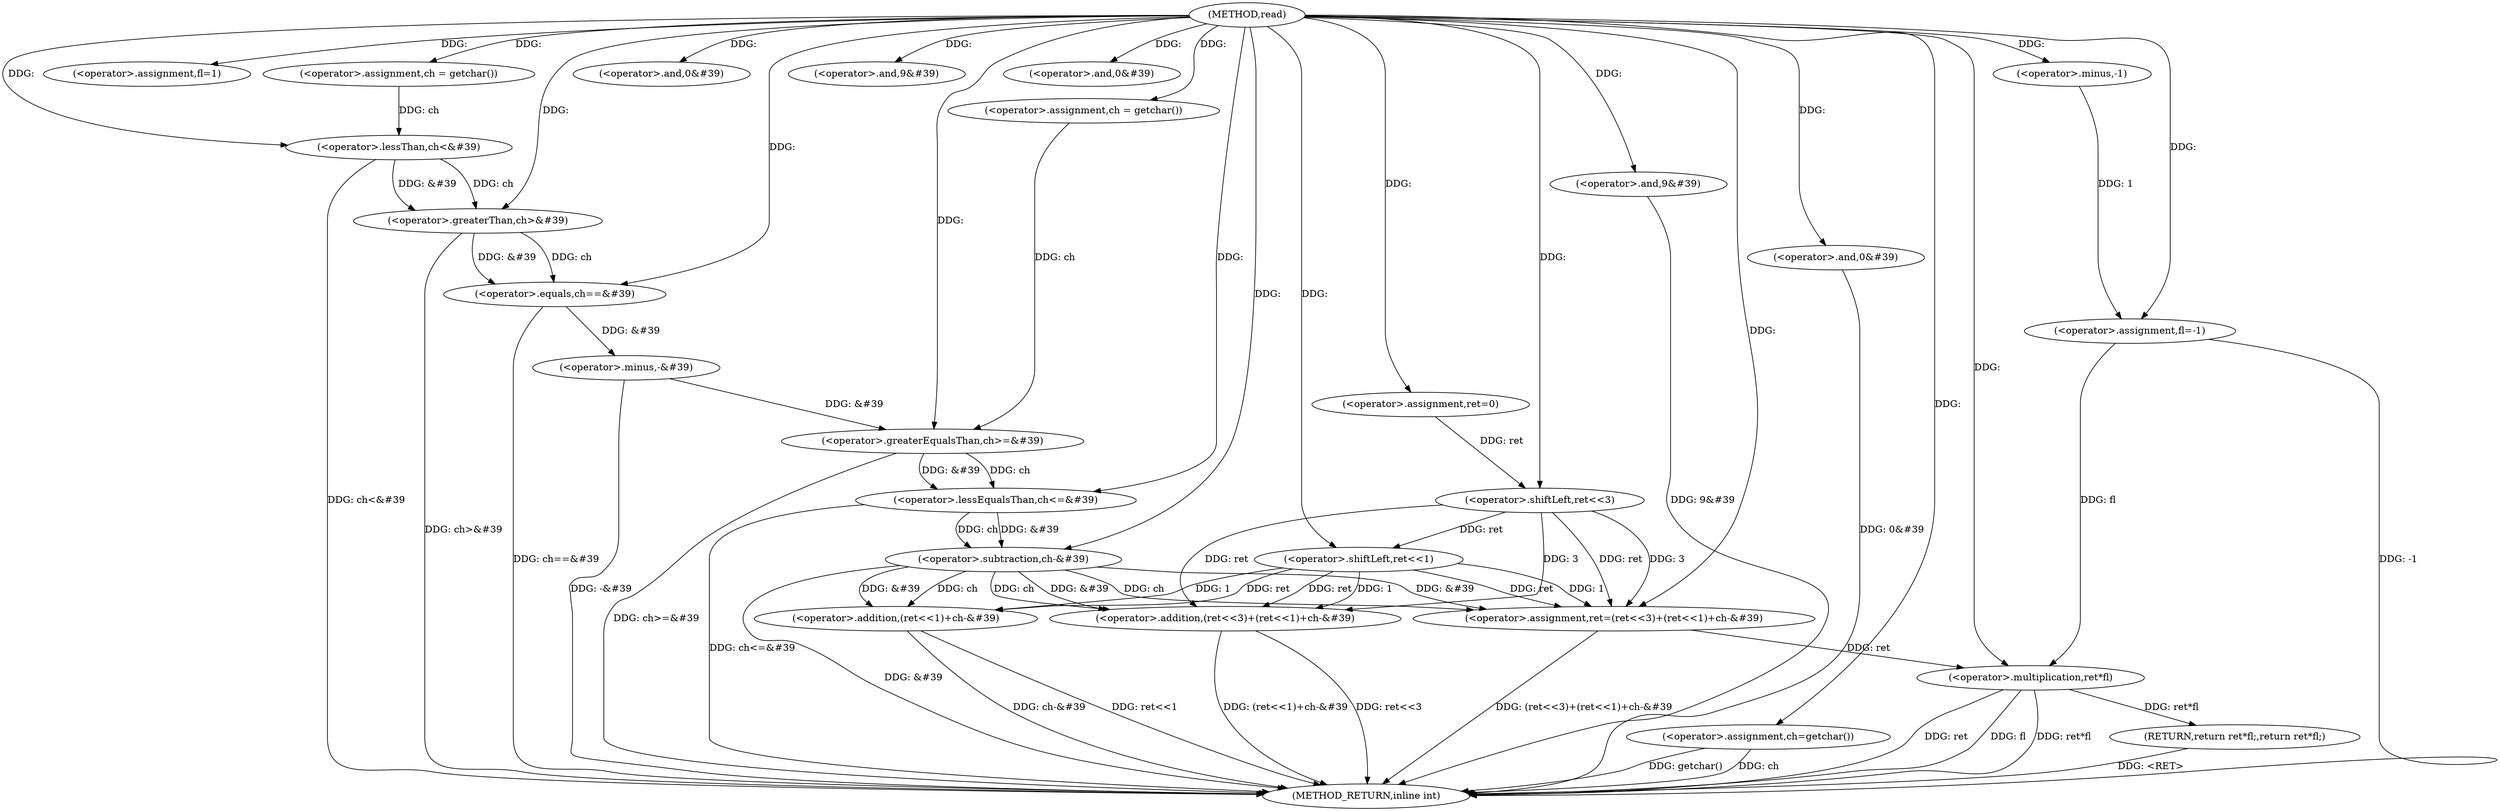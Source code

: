 digraph "read" {  
"1000101" [label = "(METHOD,read)" ]
"1000184" [label = "(METHOD_RETURN,inline int)" ]
"1000104" [label = "(<operator>.assignment,ret=0)" ]
"1000108" [label = "(<operator>.assignment,fl=1)" ]
"1000112" [label = "(<operator>.assignment,ch = getchar())" ]
"1000115" [label = "(<operator>.lessThan,ch<&#39)" ]
"1000119" [label = "(<operator>.and,0&#39)" ]
"1000122" [label = "(<operator>.greaterThan,ch>&#39)" ]
"1000126" [label = "(<operator>.and,9&#39)" ]
"1000145" [label = "(<operator>.greaterEqualsThan,ch>=&#39)" ]
"1000149" [label = "(<operator>.and,0&#39)" ]
"1000152" [label = "(<operator>.lessEqualsThan,ch<=&#39)" ]
"1000156" [label = "(<operator>.and,9&#39)" ]
"1000180" [label = "(RETURN,return ret*fl;,return ret*fl;)" ]
"1000130" [label = "(<operator>.equals,ch==&#39)" ]
"1000134" [label = "(<operator>.minus,-&#39)" ]
"1000142" [label = "(<operator>.assignment,ch = getchar())" ]
"1000160" [label = "(<operator>.assignment,ret=(ret<<3)+(ret<<1)+ch-&#39)" ]
"1000174" [label = "(<operator>.and,0&#39)" ]
"1000177" [label = "(<operator>.assignment,ch=getchar())" ]
"1000181" [label = "(<operator>.multiplication,ret*fl)" ]
"1000138" [label = "(<operator>.assignment,fl=-1)" ]
"1000162" [label = "(<operator>.addition,(ret<<3)+(ret<<1)+ch-&#39)" ]
"1000140" [label = "(<operator>.minus,-1)" ]
"1000163" [label = "(<operator>.shiftLeft,ret<<3)" ]
"1000166" [label = "(<operator>.addition,(ret<<1)+ch-&#39)" ]
"1000167" [label = "(<operator>.shiftLeft,ret<<1)" ]
"1000170" [label = "(<operator>.subtraction,ch-&#39)" ]
  "1000115" -> "1000184"  [ label = "DDG: ch<&#39"] 
  "1000122" -> "1000184"  [ label = "DDG: ch>&#39"] 
  "1000130" -> "1000184"  [ label = "DDG: ch==&#39"] 
  "1000134" -> "1000184"  [ label = "DDG: -&#39"] 
  "1000138" -> "1000184"  [ label = "DDG: -1"] 
  "1000145" -> "1000184"  [ label = "DDG: ch>=&#39"] 
  "1000152" -> "1000184"  [ label = "DDG: ch<=&#39"] 
  "1000156" -> "1000184"  [ label = "DDG: 9&#39"] 
  "1000162" -> "1000184"  [ label = "DDG: ret<<3"] 
  "1000166" -> "1000184"  [ label = "DDG: ret<<1"] 
  "1000170" -> "1000184"  [ label = "DDG: &#39"] 
  "1000166" -> "1000184"  [ label = "DDG: ch-&#39"] 
  "1000162" -> "1000184"  [ label = "DDG: (ret<<1)+ch-&#39"] 
  "1000160" -> "1000184"  [ label = "DDG: (ret<<3)+(ret<<1)+ch-&#39"] 
  "1000174" -> "1000184"  [ label = "DDG: 0&#39"] 
  "1000177" -> "1000184"  [ label = "DDG: ch"] 
  "1000177" -> "1000184"  [ label = "DDG: getchar()"] 
  "1000181" -> "1000184"  [ label = "DDG: ret"] 
  "1000181" -> "1000184"  [ label = "DDG: fl"] 
  "1000181" -> "1000184"  [ label = "DDG: ret*fl"] 
  "1000180" -> "1000184"  [ label = "DDG: <RET>"] 
  "1000101" -> "1000104"  [ label = "DDG: "] 
  "1000101" -> "1000108"  [ label = "DDG: "] 
  "1000101" -> "1000112"  [ label = "DDG: "] 
  "1000181" -> "1000180"  [ label = "DDG: ret*fl"] 
  "1000112" -> "1000115"  [ label = "DDG: ch"] 
  "1000101" -> "1000115"  [ label = "DDG: "] 
  "1000101" -> "1000119"  [ label = "DDG: "] 
  "1000115" -> "1000122"  [ label = "DDG: ch"] 
  "1000101" -> "1000122"  [ label = "DDG: "] 
  "1000115" -> "1000122"  [ label = "DDG: &#39"] 
  "1000101" -> "1000126"  [ label = "DDG: "] 
  "1000101" -> "1000142"  [ label = "DDG: "] 
  "1000142" -> "1000145"  [ label = "DDG: ch"] 
  "1000101" -> "1000145"  [ label = "DDG: "] 
  "1000134" -> "1000145"  [ label = "DDG: &#39"] 
  "1000101" -> "1000149"  [ label = "DDG: "] 
  "1000145" -> "1000152"  [ label = "DDG: ch"] 
  "1000101" -> "1000152"  [ label = "DDG: "] 
  "1000145" -> "1000152"  [ label = "DDG: &#39"] 
  "1000101" -> "1000156"  [ label = "DDG: "] 
  "1000163" -> "1000160"  [ label = "DDG: ret"] 
  "1000163" -> "1000160"  [ label = "DDG: 3"] 
  "1000170" -> "1000160"  [ label = "DDG: ch"] 
  "1000170" -> "1000160"  [ label = "DDG: &#39"] 
  "1000167" -> "1000160"  [ label = "DDG: ret"] 
  "1000167" -> "1000160"  [ label = "DDG: 1"] 
  "1000101" -> "1000177"  [ label = "DDG: "] 
  "1000122" -> "1000130"  [ label = "DDG: ch"] 
  "1000101" -> "1000130"  [ label = "DDG: "] 
  "1000122" -> "1000130"  [ label = "DDG: &#39"] 
  "1000130" -> "1000134"  [ label = "DDG: &#39"] 
  "1000140" -> "1000138"  [ label = "DDG: 1"] 
  "1000101" -> "1000160"  [ label = "DDG: "] 
  "1000101" -> "1000174"  [ label = "DDG: "] 
  "1000160" -> "1000181"  [ label = "DDG: ret"] 
  "1000101" -> "1000181"  [ label = "DDG: "] 
  "1000138" -> "1000181"  [ label = "DDG: fl"] 
  "1000101" -> "1000138"  [ label = "DDG: "] 
  "1000163" -> "1000162"  [ label = "DDG: ret"] 
  "1000163" -> "1000162"  [ label = "DDG: 3"] 
  "1000170" -> "1000162"  [ label = "DDG: ch"] 
  "1000170" -> "1000162"  [ label = "DDG: &#39"] 
  "1000167" -> "1000162"  [ label = "DDG: ret"] 
  "1000167" -> "1000162"  [ label = "DDG: 1"] 
  "1000101" -> "1000140"  [ label = "DDG: "] 
  "1000104" -> "1000163"  [ label = "DDG: ret"] 
  "1000101" -> "1000163"  [ label = "DDG: "] 
  "1000167" -> "1000166"  [ label = "DDG: ret"] 
  "1000167" -> "1000166"  [ label = "DDG: 1"] 
  "1000170" -> "1000166"  [ label = "DDG: ch"] 
  "1000170" -> "1000166"  [ label = "DDG: &#39"] 
  "1000163" -> "1000167"  [ label = "DDG: ret"] 
  "1000101" -> "1000167"  [ label = "DDG: "] 
  "1000152" -> "1000170"  [ label = "DDG: ch"] 
  "1000101" -> "1000170"  [ label = "DDG: "] 
  "1000152" -> "1000170"  [ label = "DDG: &#39"] 
}

